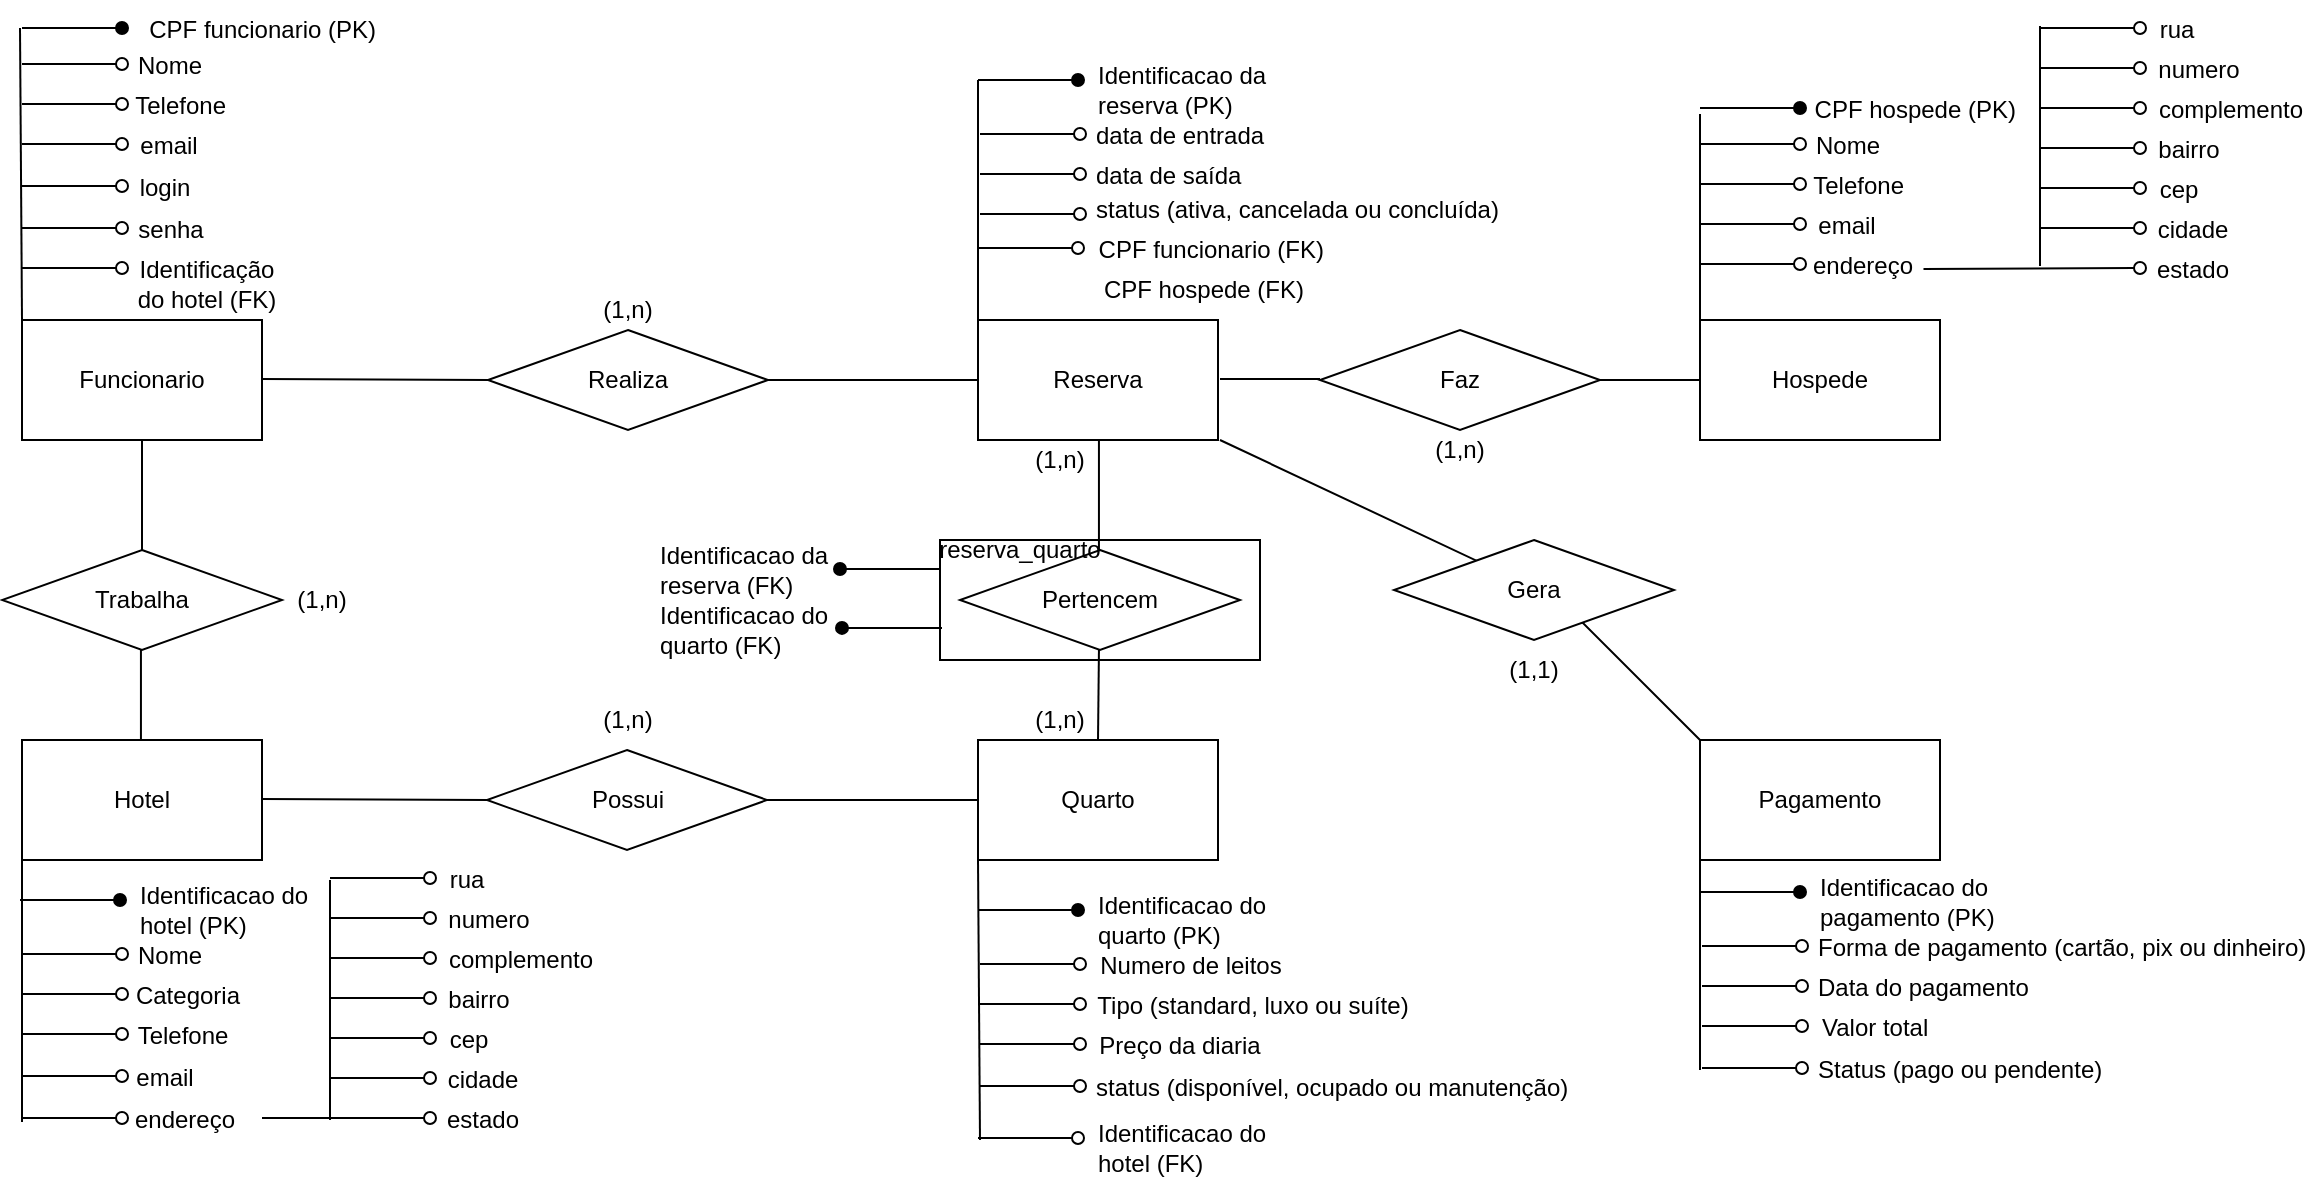<mxfile version="27.2.0">
  <diagram name="Página-1" id="DI8ZqAq87P7aCY76CuN6">
    <mxGraphModel dx="872" dy="473" grid="1" gridSize="10" guides="1" tooltips="1" connect="1" arrows="1" fold="1" page="1" pageScale="1" pageWidth="827" pageHeight="1169" math="0" shadow="0">
      <root>
        <mxCell id="0" />
        <mxCell id="1" parent="0" />
        <mxCell id="oVBurB7gHKjNDLbgg1Ga-71" value="" style="rounded=0;whiteSpace=wrap;html=1;" parent="1" vertex="1">
          <mxGeometry x="500" y="280" width="160" height="60" as="geometry" />
        </mxCell>
        <mxCell id="KaHhwijKdOxmR4VrckLU-152" value="" style="group" parent="1" vertex="1" connectable="0">
          <mxGeometry x="40" y="380" width="266" height="205" as="geometry" />
        </mxCell>
        <mxCell id="KaHhwijKdOxmR4VrckLU-2" value="Hotel" style="rounded=0;whiteSpace=wrap;html=1;" parent="KaHhwijKdOxmR4VrckLU-152" vertex="1">
          <mxGeometry x="1" width="120" height="60" as="geometry" />
        </mxCell>
        <mxCell id="KaHhwijKdOxmR4VrckLU-45" value="" style="endArrow=oval;html=1;rounded=0;endFill=1;" parent="KaHhwijKdOxmR4VrckLU-152" edge="1">
          <mxGeometry width="50" height="50" relative="1" as="geometry">
            <mxPoint y="80" as="sourcePoint" />
            <mxPoint x="50" y="80" as="targetPoint" />
          </mxGeometry>
        </mxCell>
        <mxCell id="KaHhwijKdOxmR4VrckLU-46" value="Identificacao do hotel (PK)" style="text;html=1;align=left;verticalAlign=middle;whiteSpace=wrap;rounded=0;" parent="KaHhwijKdOxmR4VrckLU-152" vertex="1">
          <mxGeometry x="58" y="70" width="111" height="30" as="geometry" />
        </mxCell>
        <mxCell id="KaHhwijKdOxmR4VrckLU-47" value="" style="endArrow=oval;html=1;rounded=0;endFill=0;" parent="KaHhwijKdOxmR4VrckLU-152" edge="1">
          <mxGeometry width="50" height="50" relative="1" as="geometry">
            <mxPoint x="1" y="107" as="sourcePoint" />
            <mxPoint x="51" y="107" as="targetPoint" />
          </mxGeometry>
        </mxCell>
        <mxCell id="KaHhwijKdOxmR4VrckLU-48" value="Nome" style="text;html=1;align=right;verticalAlign=middle;whiteSpace=wrap;rounded=0;" parent="KaHhwijKdOxmR4VrckLU-152" vertex="1">
          <mxGeometry x="61.25" y="93" width="31.5" height="30" as="geometry" />
        </mxCell>
        <mxCell id="KaHhwijKdOxmR4VrckLU-49" value="" style="endArrow=oval;html=1;rounded=0;endFill=0;" parent="KaHhwijKdOxmR4VrckLU-152" edge="1">
          <mxGeometry width="50" height="50" relative="1" as="geometry">
            <mxPoint x="1" y="127" as="sourcePoint" />
            <mxPoint x="51" y="127" as="targetPoint" />
          </mxGeometry>
        </mxCell>
        <mxCell id="KaHhwijKdOxmR4VrckLU-50" value="Categoria" style="text;html=1;align=right;verticalAlign=middle;whiteSpace=wrap;rounded=0;" parent="KaHhwijKdOxmR4VrckLU-152" vertex="1">
          <mxGeometry x="66.25" y="113" width="46" height="30" as="geometry" />
        </mxCell>
        <mxCell id="KaHhwijKdOxmR4VrckLU-51" value="" style="endArrow=oval;html=1;rounded=0;endFill=0;" parent="KaHhwijKdOxmR4VrckLU-152" edge="1">
          <mxGeometry width="50" height="50" relative="1" as="geometry">
            <mxPoint x="1" y="147" as="sourcePoint" />
            <mxPoint x="51" y="147" as="targetPoint" />
          </mxGeometry>
        </mxCell>
        <mxCell id="KaHhwijKdOxmR4VrckLU-52" value="Telefone" style="text;html=1;align=center;verticalAlign=middle;whiteSpace=wrap;rounded=0;" parent="KaHhwijKdOxmR4VrckLU-152" vertex="1">
          <mxGeometry x="66.25" y="133" width="31" height="30" as="geometry" />
        </mxCell>
        <mxCell id="KaHhwijKdOxmR4VrckLU-53" value="" style="endArrow=oval;html=1;rounded=0;endFill=0;" parent="KaHhwijKdOxmR4VrckLU-152" edge="1">
          <mxGeometry width="50" height="50" relative="1" as="geometry">
            <mxPoint x="1" y="168" as="sourcePoint" />
            <mxPoint x="51" y="168" as="targetPoint" />
          </mxGeometry>
        </mxCell>
        <mxCell id="KaHhwijKdOxmR4VrckLU-54" value="email" style="text;html=1;align=center;verticalAlign=middle;whiteSpace=wrap;rounded=0;" parent="KaHhwijKdOxmR4VrckLU-152" vertex="1">
          <mxGeometry x="57" y="154" width="31" height="30" as="geometry" />
        </mxCell>
        <mxCell id="KaHhwijKdOxmR4VrckLU-55" value="endereço" style="text;html=1;align=center;verticalAlign=middle;whiteSpace=wrap;rounded=0;" parent="KaHhwijKdOxmR4VrckLU-152" vertex="1">
          <mxGeometry x="66.5" y="175" width="31" height="30" as="geometry" />
        </mxCell>
        <mxCell id="KaHhwijKdOxmR4VrckLU-56" value="" style="endArrow=oval;html=1;rounded=0;endFill=0;" parent="KaHhwijKdOxmR4VrckLU-152" edge="1">
          <mxGeometry width="50" height="50" relative="1" as="geometry">
            <mxPoint x="1" y="189" as="sourcePoint" />
            <mxPoint x="51" y="189" as="targetPoint" />
          </mxGeometry>
        </mxCell>
        <mxCell id="KaHhwijKdOxmR4VrckLU-57" value="" style="endArrow=none;html=1;rounded=0;exitX=0;exitY=0;exitDx=0;exitDy=0;" parent="KaHhwijKdOxmR4VrckLU-152" edge="1">
          <mxGeometry width="50" height="50" relative="1" as="geometry">
            <mxPoint x="1" y="191" as="sourcePoint" />
            <mxPoint x="1" y="60" as="targetPoint" />
          </mxGeometry>
        </mxCell>
        <mxCell id="KaHhwijKdOxmR4VrckLU-58" value="rua" style="text;html=1;align=center;verticalAlign=middle;whiteSpace=wrap;rounded=0;" parent="KaHhwijKdOxmR4VrckLU-152" vertex="1">
          <mxGeometry x="208" y="55" width="31" height="30" as="geometry" />
        </mxCell>
        <mxCell id="KaHhwijKdOxmR4VrckLU-59" value="" style="endArrow=oval;html=1;rounded=0;endFill=0;" parent="KaHhwijKdOxmR4VrckLU-152" edge="1">
          <mxGeometry width="50" height="50" relative="1" as="geometry">
            <mxPoint x="155" y="69" as="sourcePoint" />
            <mxPoint x="205" y="69" as="targetPoint" />
          </mxGeometry>
        </mxCell>
        <mxCell id="KaHhwijKdOxmR4VrckLU-66" value="numero" style="text;html=1;align=center;verticalAlign=middle;whiteSpace=wrap;rounded=0;" parent="KaHhwijKdOxmR4VrckLU-152" vertex="1">
          <mxGeometry x="219" y="75" width="31" height="30" as="geometry" />
        </mxCell>
        <mxCell id="KaHhwijKdOxmR4VrckLU-67" value="" style="endArrow=oval;html=1;rounded=0;endFill=0;" parent="KaHhwijKdOxmR4VrckLU-152" edge="1">
          <mxGeometry width="50" height="50" relative="1" as="geometry">
            <mxPoint x="155" y="89" as="sourcePoint" />
            <mxPoint x="205" y="89" as="targetPoint" />
          </mxGeometry>
        </mxCell>
        <mxCell id="KaHhwijKdOxmR4VrckLU-68" value="complemento" style="text;html=1;align=center;verticalAlign=middle;whiteSpace=wrap;rounded=0;" parent="KaHhwijKdOxmR4VrckLU-152" vertex="1">
          <mxGeometry x="235" y="95" width="31" height="30" as="geometry" />
        </mxCell>
        <mxCell id="KaHhwijKdOxmR4VrckLU-69" value="" style="endArrow=oval;html=1;rounded=0;endFill=0;" parent="KaHhwijKdOxmR4VrckLU-152" edge="1">
          <mxGeometry width="50" height="50" relative="1" as="geometry">
            <mxPoint x="155" y="109" as="sourcePoint" />
            <mxPoint x="205" y="109" as="targetPoint" />
          </mxGeometry>
        </mxCell>
        <mxCell id="KaHhwijKdOxmR4VrckLU-70" value="bairro" style="text;html=1;align=center;verticalAlign=middle;whiteSpace=wrap;rounded=0;" parent="KaHhwijKdOxmR4VrckLU-152" vertex="1">
          <mxGeometry x="214" y="115" width="31" height="30" as="geometry" />
        </mxCell>
        <mxCell id="KaHhwijKdOxmR4VrckLU-71" value="" style="endArrow=oval;html=1;rounded=0;endFill=0;" parent="KaHhwijKdOxmR4VrckLU-152" edge="1">
          <mxGeometry width="50" height="50" relative="1" as="geometry">
            <mxPoint x="155" y="129" as="sourcePoint" />
            <mxPoint x="205" y="129" as="targetPoint" />
          </mxGeometry>
        </mxCell>
        <mxCell id="KaHhwijKdOxmR4VrckLU-74" value="cep" style="text;html=1;align=center;verticalAlign=middle;whiteSpace=wrap;rounded=0;" parent="KaHhwijKdOxmR4VrckLU-152" vertex="1">
          <mxGeometry x="209" y="135" width="31" height="30" as="geometry" />
        </mxCell>
        <mxCell id="KaHhwijKdOxmR4VrckLU-75" value="" style="endArrow=oval;html=1;rounded=0;endFill=0;" parent="KaHhwijKdOxmR4VrckLU-152" edge="1">
          <mxGeometry width="50" height="50" relative="1" as="geometry">
            <mxPoint x="155" y="149" as="sourcePoint" />
            <mxPoint x="205" y="149" as="targetPoint" />
          </mxGeometry>
        </mxCell>
        <mxCell id="KaHhwijKdOxmR4VrckLU-76" value="cidade" style="text;html=1;align=center;verticalAlign=middle;whiteSpace=wrap;rounded=0;" parent="KaHhwijKdOxmR4VrckLU-152" vertex="1">
          <mxGeometry x="216" y="155" width="31" height="30" as="geometry" />
        </mxCell>
        <mxCell id="KaHhwijKdOxmR4VrckLU-77" value="" style="endArrow=oval;html=1;rounded=0;endFill=0;" parent="KaHhwijKdOxmR4VrckLU-152" edge="1">
          <mxGeometry width="50" height="50" relative="1" as="geometry">
            <mxPoint x="155" y="169" as="sourcePoint" />
            <mxPoint x="205" y="169" as="targetPoint" />
          </mxGeometry>
        </mxCell>
        <mxCell id="KaHhwijKdOxmR4VrckLU-78" value="estado" style="text;html=1;align=center;verticalAlign=middle;whiteSpace=wrap;rounded=0;" parent="KaHhwijKdOxmR4VrckLU-152" vertex="1">
          <mxGeometry x="216" y="175" width="31" height="30" as="geometry" />
        </mxCell>
        <mxCell id="KaHhwijKdOxmR4VrckLU-79" value="" style="endArrow=oval;html=1;rounded=0;endFill=0;" parent="KaHhwijKdOxmR4VrckLU-152" edge="1">
          <mxGeometry width="50" height="50" relative="1" as="geometry">
            <mxPoint x="121" y="189" as="sourcePoint" />
            <mxPoint x="205" y="189" as="targetPoint" />
          </mxGeometry>
        </mxCell>
        <mxCell id="KaHhwijKdOxmR4VrckLU-80" value="" style="endArrow=none;html=1;rounded=0;" parent="KaHhwijKdOxmR4VrckLU-152" edge="1">
          <mxGeometry width="50" height="50" relative="1" as="geometry">
            <mxPoint x="155" y="190" as="sourcePoint" />
            <mxPoint x="155" y="70" as="targetPoint" />
          </mxGeometry>
        </mxCell>
        <mxCell id="oVBurB7gHKjNDLbgg1Ga-35" value="" style="endArrow=none;html=1;rounded=0;entryX=1;entryY=0.5;entryDx=0;entryDy=0;exitX=0;exitY=0.5;exitDx=0;exitDy=0;" parent="KaHhwijKdOxmR4VrckLU-152" source="oVBurB7gHKjNDLbgg1Ga-33" edge="1">
          <mxGeometry width="50" height="50" relative="1" as="geometry">
            <mxPoint x="227" y="29.47" as="sourcePoint" />
            <mxPoint x="121" y="29.47" as="targetPoint" />
          </mxGeometry>
        </mxCell>
        <mxCell id="oVBurB7gHKjNDLbgg1Ga-33" value="Possui" style="rhombus;whiteSpace=wrap;html=1;" parent="1" vertex="1">
          <mxGeometry x="273.5" y="385" width="140" height="50" as="geometry" />
        </mxCell>
        <mxCell id="oVBurB7gHKjNDLbgg1Ga-34" value="" style="endArrow=none;html=1;rounded=0;entryX=1;entryY=0.5;entryDx=0;entryDy=0;" parent="1" target="oVBurB7gHKjNDLbgg1Ga-33" edge="1">
          <mxGeometry width="50" height="50" relative="1" as="geometry">
            <mxPoint x="520" y="410" as="sourcePoint" />
            <mxPoint x="500" y="495" as="targetPoint" />
          </mxGeometry>
        </mxCell>
        <mxCell id="oVBurB7gHKjNDLbgg1Ga-39" value="Trabalha" style="rhombus;whiteSpace=wrap;html=1;" parent="1" vertex="1">
          <mxGeometry x="31" y="285" width="140" height="50" as="geometry" />
        </mxCell>
        <mxCell id="oVBurB7gHKjNDLbgg1Ga-40" value="" style="endArrow=none;html=1;rounded=0;exitX=0.5;exitY=0;exitDx=0;exitDy=0;entryX=0.5;entryY=1;entryDx=0;entryDy=0;" parent="1" source="oVBurB7gHKjNDLbgg1Ga-39" target="KaHhwijKdOxmR4VrckLU-1" edge="1">
          <mxGeometry width="50" height="50" relative="1" as="geometry">
            <mxPoint x="450" y="335" as="sourcePoint" />
            <mxPoint x="100" y="235" as="targetPoint" />
          </mxGeometry>
        </mxCell>
        <mxCell id="oVBurB7gHKjNDLbgg1Ga-41" value="" style="endArrow=none;html=1;rounded=0;exitX=0.5;exitY=0;exitDx=0;exitDy=0;entryX=0.5;entryY=1;entryDx=0;entryDy=0;" parent="1" edge="1">
          <mxGeometry width="50" height="50" relative="1" as="geometry">
            <mxPoint x="100.47" y="380" as="sourcePoint" />
            <mxPoint x="100.47" y="335" as="targetPoint" />
          </mxGeometry>
        </mxCell>
        <mxCell id="oVBurB7gHKjNDLbgg1Ga-44" value="Realiza" style="rhombus;whiteSpace=wrap;html=1;" parent="1" vertex="1">
          <mxGeometry x="274" y="175" width="140" height="50" as="geometry" />
        </mxCell>
        <mxCell id="oVBurB7gHKjNDLbgg1Ga-45" value="" style="endArrow=none;html=1;rounded=0;exitX=1;exitY=0.5;exitDx=0;exitDy=0;entryX=0;entryY=0.5;entryDx=0;entryDy=0;" parent="1" source="oVBurB7gHKjNDLbgg1Ga-44" target="KaHhwijKdOxmR4VrckLU-5" edge="1">
          <mxGeometry width="50" height="50" relative="1" as="geometry">
            <mxPoint x="450" y="335" as="sourcePoint" />
            <mxPoint x="500" y="285" as="targetPoint" />
          </mxGeometry>
        </mxCell>
        <mxCell id="oVBurB7gHKjNDLbgg1Ga-46" value="" style="endArrow=none;html=1;rounded=0;exitX=1;exitY=0.5;exitDx=0;exitDy=0;entryX=0;entryY=0.5;entryDx=0;entryDy=0;" parent="1" target="oVBurB7gHKjNDLbgg1Ga-44" edge="1">
          <mxGeometry width="50" height="50" relative="1" as="geometry">
            <mxPoint x="161" y="199.47" as="sourcePoint" />
            <mxPoint x="260" y="199.47" as="targetPoint" />
          </mxGeometry>
        </mxCell>
        <mxCell id="oVBurB7gHKjNDLbgg1Ga-49" value="Pertencem" style="rhombus;whiteSpace=wrap;html=1;" parent="1" vertex="1">
          <mxGeometry x="510" y="285" width="140" height="50" as="geometry" />
        </mxCell>
        <mxCell id="oVBurB7gHKjNDLbgg1Ga-50" value="" style="endArrow=none;html=1;rounded=0;exitX=0.5;exitY=0;exitDx=0;exitDy=0;entryX=0.5;entryY=1;entryDx=0;entryDy=0;" parent="1" edge="1">
          <mxGeometry width="50" height="50" relative="1" as="geometry">
            <mxPoint x="579.47" y="285" as="sourcePoint" />
            <mxPoint x="579.47" y="230" as="targetPoint" />
          </mxGeometry>
        </mxCell>
        <mxCell id="oVBurB7gHKjNDLbgg1Ga-51" value="" style="endArrow=none;html=1;rounded=0;entryX=0.5;entryY=1;entryDx=0;entryDy=0;exitX=0.5;exitY=0;exitDx=0;exitDy=0;" parent="1" source="KaHhwijKdOxmR4VrckLU-3" edge="1">
          <mxGeometry width="50" height="50" relative="1" as="geometry">
            <mxPoint x="579" y="375" as="sourcePoint" />
            <mxPoint x="579.47" y="335" as="targetPoint" />
          </mxGeometry>
        </mxCell>
        <mxCell id="oVBurB7gHKjNDLbgg1Ga-55" value="" style="group" parent="1" vertex="1" connectable="0">
          <mxGeometry x="880" y="10" width="258" height="220" as="geometry" />
        </mxCell>
        <mxCell id="KaHhwijKdOxmR4VrckLU-4" value="Hospede" style="rounded=0;whiteSpace=wrap;html=1;" parent="oVBurB7gHKjNDLbgg1Ga-55" vertex="1">
          <mxGeometry y="160" width="120" height="60" as="geometry" />
        </mxCell>
        <mxCell id="KaHhwijKdOxmR4VrckLU-98" value="" style="endArrow=oval;html=1;rounded=0;endFill=1;" parent="oVBurB7gHKjNDLbgg1Ga-55" edge="1">
          <mxGeometry width="50" height="50" relative="1" as="geometry">
            <mxPoint y="54" as="sourcePoint" />
            <mxPoint x="50" y="54" as="targetPoint" />
          </mxGeometry>
        </mxCell>
        <mxCell id="KaHhwijKdOxmR4VrckLU-99" value="CPF hospede (PK)" style="text;html=1;align=right;verticalAlign=middle;whiteSpace=wrap;rounded=0;" parent="oVBurB7gHKjNDLbgg1Ga-55" vertex="1">
          <mxGeometry x="57" y="40" width="103" height="30" as="geometry" />
        </mxCell>
        <mxCell id="KaHhwijKdOxmR4VrckLU-100" value="" style="endArrow=oval;html=1;rounded=0;endFill=0;" parent="oVBurB7gHKjNDLbgg1Ga-55" edge="1">
          <mxGeometry width="50" height="50" relative="1" as="geometry">
            <mxPoint y="72" as="sourcePoint" />
            <mxPoint x="50" y="72" as="targetPoint" />
          </mxGeometry>
        </mxCell>
        <mxCell id="KaHhwijKdOxmR4VrckLU-101" value="Nome" style="text;html=1;align=right;verticalAlign=middle;whiteSpace=wrap;rounded=0;" parent="oVBurB7gHKjNDLbgg1Ga-55" vertex="1">
          <mxGeometry x="60.25" y="58" width="31.5" height="30" as="geometry" />
        </mxCell>
        <mxCell id="KaHhwijKdOxmR4VrckLU-102" value="" style="endArrow=oval;html=1;rounded=0;endFill=0;" parent="oVBurB7gHKjNDLbgg1Ga-55" edge="1">
          <mxGeometry width="50" height="50" relative="1" as="geometry">
            <mxPoint y="92" as="sourcePoint" />
            <mxPoint x="50" y="92" as="targetPoint" />
          </mxGeometry>
        </mxCell>
        <mxCell id="KaHhwijKdOxmR4VrckLU-103" value="Telefone" style="text;html=1;align=right;verticalAlign=middle;whiteSpace=wrap;rounded=0;" parent="oVBurB7gHKjNDLbgg1Ga-55" vertex="1">
          <mxGeometry x="58" y="78" width="46" height="30" as="geometry" />
        </mxCell>
        <mxCell id="KaHhwijKdOxmR4VrckLU-104" value="" style="endArrow=oval;html=1;rounded=0;endFill=0;" parent="oVBurB7gHKjNDLbgg1Ga-55" edge="1">
          <mxGeometry width="50" height="50" relative="1" as="geometry">
            <mxPoint y="112" as="sourcePoint" />
            <mxPoint x="50" y="112" as="targetPoint" />
          </mxGeometry>
        </mxCell>
        <mxCell id="KaHhwijKdOxmR4VrckLU-105" value="email" style="text;html=1;align=center;verticalAlign=middle;whiteSpace=wrap;rounded=0;" parent="oVBurB7gHKjNDLbgg1Ga-55" vertex="1">
          <mxGeometry x="58" y="98" width="31" height="30" as="geometry" />
        </mxCell>
        <mxCell id="KaHhwijKdOxmR4VrckLU-134" value="rua" style="text;html=1;align=center;verticalAlign=middle;whiteSpace=wrap;rounded=0;" parent="oVBurB7gHKjNDLbgg1Ga-55" vertex="1">
          <mxGeometry x="223" width="31" height="30" as="geometry" />
        </mxCell>
        <mxCell id="KaHhwijKdOxmR4VrckLU-135" value="" style="endArrow=oval;html=1;rounded=0;endFill=0;" parent="oVBurB7gHKjNDLbgg1Ga-55" edge="1">
          <mxGeometry width="50" height="50" relative="1" as="geometry">
            <mxPoint x="170" y="14" as="sourcePoint" />
            <mxPoint x="220" y="14" as="targetPoint" />
          </mxGeometry>
        </mxCell>
        <mxCell id="KaHhwijKdOxmR4VrckLU-136" value="numero" style="text;html=1;align=center;verticalAlign=middle;whiteSpace=wrap;rounded=0;" parent="oVBurB7gHKjNDLbgg1Ga-55" vertex="1">
          <mxGeometry x="234" y="20" width="31" height="30" as="geometry" />
        </mxCell>
        <mxCell id="KaHhwijKdOxmR4VrckLU-137" value="" style="endArrow=oval;html=1;rounded=0;endFill=0;" parent="oVBurB7gHKjNDLbgg1Ga-55" edge="1">
          <mxGeometry width="50" height="50" relative="1" as="geometry">
            <mxPoint x="170" y="34" as="sourcePoint" />
            <mxPoint x="220" y="34" as="targetPoint" />
          </mxGeometry>
        </mxCell>
        <mxCell id="KaHhwijKdOxmR4VrckLU-138" value="" style="endArrow=oval;html=1;rounded=0;endFill=0;" parent="oVBurB7gHKjNDLbgg1Ga-55" edge="1">
          <mxGeometry width="50" height="50" relative="1" as="geometry">
            <mxPoint x="170" y="54" as="sourcePoint" />
            <mxPoint x="220" y="54" as="targetPoint" />
          </mxGeometry>
        </mxCell>
        <mxCell id="KaHhwijKdOxmR4VrckLU-139" value="bairro" style="text;html=1;align=center;verticalAlign=middle;whiteSpace=wrap;rounded=0;" parent="oVBurB7gHKjNDLbgg1Ga-55" vertex="1">
          <mxGeometry x="229" y="60" width="31" height="30" as="geometry" />
        </mxCell>
        <mxCell id="KaHhwijKdOxmR4VrckLU-140" value="" style="endArrow=oval;html=1;rounded=0;endFill=0;" parent="oVBurB7gHKjNDLbgg1Ga-55" edge="1">
          <mxGeometry width="50" height="50" relative="1" as="geometry">
            <mxPoint x="170" y="74" as="sourcePoint" />
            <mxPoint x="220" y="74" as="targetPoint" />
          </mxGeometry>
        </mxCell>
        <mxCell id="KaHhwijKdOxmR4VrckLU-141" value="cep" style="text;html=1;align=center;verticalAlign=middle;whiteSpace=wrap;rounded=0;" parent="oVBurB7gHKjNDLbgg1Ga-55" vertex="1">
          <mxGeometry x="224" y="80" width="31" height="30" as="geometry" />
        </mxCell>
        <mxCell id="KaHhwijKdOxmR4VrckLU-142" value="" style="endArrow=oval;html=1;rounded=0;endFill=0;" parent="oVBurB7gHKjNDLbgg1Ga-55" edge="1">
          <mxGeometry width="50" height="50" relative="1" as="geometry">
            <mxPoint x="170" y="94" as="sourcePoint" />
            <mxPoint x="220" y="94" as="targetPoint" />
          </mxGeometry>
        </mxCell>
        <mxCell id="KaHhwijKdOxmR4VrckLU-143" value="cidade" style="text;html=1;align=center;verticalAlign=middle;whiteSpace=wrap;rounded=0;" parent="oVBurB7gHKjNDLbgg1Ga-55" vertex="1">
          <mxGeometry x="231" y="100" width="31" height="30" as="geometry" />
        </mxCell>
        <mxCell id="KaHhwijKdOxmR4VrckLU-144" value="" style="endArrow=oval;html=1;rounded=0;endFill=0;" parent="oVBurB7gHKjNDLbgg1Ga-55" edge="1">
          <mxGeometry width="50" height="50" relative="1" as="geometry">
            <mxPoint x="170" y="114" as="sourcePoint" />
            <mxPoint x="220" y="114" as="targetPoint" />
          </mxGeometry>
        </mxCell>
        <mxCell id="KaHhwijKdOxmR4VrckLU-145" value="estado" style="text;html=1;align=center;verticalAlign=middle;whiteSpace=wrap;rounded=0;" parent="oVBurB7gHKjNDLbgg1Ga-55" vertex="1">
          <mxGeometry x="231" y="120" width="31" height="30" as="geometry" />
        </mxCell>
        <mxCell id="KaHhwijKdOxmR4VrckLU-146" value="" style="endArrow=oval;html=1;rounded=0;endFill=0;" parent="oVBurB7gHKjNDLbgg1Ga-55" edge="1">
          <mxGeometry width="50" height="50" relative="1" as="geometry">
            <mxPoint x="111.75" y="134.47" as="sourcePoint" />
            <mxPoint x="220" y="134" as="targetPoint" />
          </mxGeometry>
        </mxCell>
        <mxCell id="KaHhwijKdOxmR4VrckLU-147" value="" style="endArrow=none;html=1;rounded=0;" parent="oVBurB7gHKjNDLbgg1Ga-55" edge="1">
          <mxGeometry width="50" height="50" relative="1" as="geometry">
            <mxPoint x="170" y="133" as="sourcePoint" />
            <mxPoint x="170" y="13" as="targetPoint" />
          </mxGeometry>
        </mxCell>
        <mxCell id="KaHhwijKdOxmR4VrckLU-148" value="endereço" style="text;html=1;align=center;verticalAlign=middle;whiteSpace=wrap;rounded=0;" parent="oVBurB7gHKjNDLbgg1Ga-55" vertex="1">
          <mxGeometry x="65.5" y="118" width="31" height="30" as="geometry" />
        </mxCell>
        <mxCell id="KaHhwijKdOxmR4VrckLU-149" value="" style="endArrow=oval;html=1;rounded=0;endFill=0;" parent="oVBurB7gHKjNDLbgg1Ga-55" edge="1">
          <mxGeometry width="50" height="50" relative="1" as="geometry">
            <mxPoint y="132" as="sourcePoint" />
            <mxPoint x="50" y="132" as="targetPoint" />
          </mxGeometry>
        </mxCell>
        <mxCell id="KaHhwijKdOxmR4VrckLU-150" value="" style="endArrow=none;html=1;rounded=0;" parent="oVBurB7gHKjNDLbgg1Ga-55" edge="1">
          <mxGeometry width="50" height="50" relative="1" as="geometry">
            <mxPoint y="160" as="sourcePoint" />
            <mxPoint y="57" as="targetPoint" />
          </mxGeometry>
        </mxCell>
        <mxCell id="KaHhwijKdOxmR4VrckLU-183" value="complemento" style="text;html=1;align=center;verticalAlign=middle;whiteSpace=wrap;rounded=0;" parent="oVBurB7gHKjNDLbgg1Ga-55" vertex="1">
          <mxGeometry x="250" y="40" width="31" height="30" as="geometry" />
        </mxCell>
        <mxCell id="oVBurB7gHKjNDLbgg1Ga-56" value="" style="group" parent="1" vertex="1" connectable="0">
          <mxGeometry x="880" y="380" width="307.5" height="180" as="geometry" />
        </mxCell>
        <mxCell id="oVBurB7gHKjNDLbgg1Ga-14" value="Forma de pagamento (cartão, pix ou dinheiro)" style="text;html=1;align=left;verticalAlign=middle;whiteSpace=wrap;rounded=0;" parent="oVBurB7gHKjNDLbgg1Ga-56" vertex="1">
          <mxGeometry x="57" y="89" width="250.5" height="30" as="geometry" />
        </mxCell>
        <mxCell id="KaHhwijKdOxmR4VrckLU-81" value="Pagamento" style="rounded=0;whiteSpace=wrap;html=1;" parent="oVBurB7gHKjNDLbgg1Ga-56" vertex="1">
          <mxGeometry width="120" height="60" as="geometry" />
        </mxCell>
        <mxCell id="oVBurB7gHKjNDLbgg1Ga-11" value="Status (pago ou pendente)" style="text;html=1;align=left;verticalAlign=middle;whiteSpace=wrap;rounded=0;" parent="oVBurB7gHKjNDLbgg1Ga-56" vertex="1">
          <mxGeometry x="57" y="150" width="150.5" height="30" as="geometry" />
        </mxCell>
        <mxCell id="oVBurB7gHKjNDLbgg1Ga-12" value="" style="endArrow=oval;html=1;rounded=0;endFill=1;" parent="oVBurB7gHKjNDLbgg1Ga-56" edge="1">
          <mxGeometry width="50" height="50" relative="1" as="geometry">
            <mxPoint y="76" as="sourcePoint" />
            <mxPoint x="50" y="76" as="targetPoint" />
          </mxGeometry>
        </mxCell>
        <mxCell id="oVBurB7gHKjNDLbgg1Ga-13" value="" style="endArrow=oval;html=1;rounded=0;endFill=0;" parent="oVBurB7gHKjNDLbgg1Ga-56" edge="1">
          <mxGeometry width="50" height="50" relative="1" as="geometry">
            <mxPoint x="1" y="103" as="sourcePoint" />
            <mxPoint x="51" y="103" as="targetPoint" />
          </mxGeometry>
        </mxCell>
        <mxCell id="oVBurB7gHKjNDLbgg1Ga-15" value="" style="endArrow=oval;html=1;rounded=0;endFill=0;" parent="oVBurB7gHKjNDLbgg1Ga-56" edge="1">
          <mxGeometry width="50" height="50" relative="1" as="geometry">
            <mxPoint x="1" y="123" as="sourcePoint" />
            <mxPoint x="51" y="123" as="targetPoint" />
          </mxGeometry>
        </mxCell>
        <mxCell id="oVBurB7gHKjNDLbgg1Ga-16" value="Data do pagamento" style="text;html=1;align=left;verticalAlign=middle;whiteSpace=wrap;rounded=0;" parent="oVBurB7gHKjNDLbgg1Ga-56" vertex="1">
          <mxGeometry x="57" y="109" width="160.75" height="30" as="geometry" />
        </mxCell>
        <mxCell id="oVBurB7gHKjNDLbgg1Ga-17" value="" style="endArrow=oval;html=1;rounded=0;endFill=0;" parent="oVBurB7gHKjNDLbgg1Ga-56" edge="1">
          <mxGeometry width="50" height="50" relative="1" as="geometry">
            <mxPoint x="1" y="143" as="sourcePoint" />
            <mxPoint x="51" y="143" as="targetPoint" />
          </mxGeometry>
        </mxCell>
        <mxCell id="oVBurB7gHKjNDLbgg1Ga-18" value="Valor total" style="text;html=1;align=left;verticalAlign=middle;whiteSpace=wrap;rounded=0;" parent="oVBurB7gHKjNDLbgg1Ga-56" vertex="1">
          <mxGeometry x="59" y="129" width="83.75" height="30" as="geometry" />
        </mxCell>
        <mxCell id="oVBurB7gHKjNDLbgg1Ga-19" value="" style="endArrow=oval;html=1;rounded=0;endFill=0;" parent="oVBurB7gHKjNDLbgg1Ga-56" edge="1">
          <mxGeometry width="50" height="50" relative="1" as="geometry">
            <mxPoint x="1" y="164" as="sourcePoint" />
            <mxPoint x="51" y="164" as="targetPoint" />
          </mxGeometry>
        </mxCell>
        <mxCell id="oVBurB7gHKjNDLbgg1Ga-20" value="Identificacao do pagamento (PK)" style="text;html=1;align=left;verticalAlign=middle;whiteSpace=wrap;rounded=0;" parent="oVBurB7gHKjNDLbgg1Ga-56" vertex="1">
          <mxGeometry x="58" y="66" width="111" height="30" as="geometry" />
        </mxCell>
        <mxCell id="oVBurB7gHKjNDLbgg1Ga-21" value="" style="endArrow=none;html=1;rounded=0;entryX=0;entryY=1;entryDx=0;entryDy=0;" parent="oVBurB7gHKjNDLbgg1Ga-56" target="KaHhwijKdOxmR4VrckLU-81" edge="1">
          <mxGeometry width="50" height="50" relative="1" as="geometry">
            <mxPoint y="165" as="sourcePoint" />
            <mxPoint x="-30" y="130" as="targetPoint" />
          </mxGeometry>
        </mxCell>
        <mxCell id="oVBurB7gHKjNDLbgg1Ga-59" value="" style="endArrow=none;html=1;rounded=0;exitX=0;exitY=0.5;exitDx=0;exitDy=0;" parent="1" source="KaHhwijKdOxmR4VrckLU-4" edge="1">
          <mxGeometry width="50" height="50" relative="1" as="geometry">
            <mxPoint x="800" y="380" as="sourcePoint" />
            <mxPoint x="830" y="200" as="targetPoint" />
          </mxGeometry>
        </mxCell>
        <mxCell id="oVBurB7gHKjNDLbgg1Ga-63" value="" style="endArrow=none;html=1;rounded=0;exitX=0;exitY=0;exitDx=0;exitDy=0;" parent="1" source="KaHhwijKdOxmR4VrckLU-81" edge="1">
          <mxGeometry width="50" height="50" relative="1" as="geometry">
            <mxPoint x="770" y="330" as="sourcePoint" />
            <mxPoint x="640" y="230" as="targetPoint" />
            <Array as="points">
              <mxPoint x="810" y="310" />
            </Array>
          </mxGeometry>
        </mxCell>
        <mxCell id="oVBurB7gHKjNDLbgg1Ga-58" value="Gera" style="rhombus;whiteSpace=wrap;html=1;" parent="1" vertex="1">
          <mxGeometry x="727" y="280" width="140" height="50" as="geometry" />
        </mxCell>
        <mxCell id="oVBurB7gHKjNDLbgg1Ga-66" value="(1,1)" style="text;html=1;align=center;verticalAlign=middle;whiteSpace=wrap;rounded=0;" parent="1" vertex="1">
          <mxGeometry x="767" y="330" width="60" height="30" as="geometry" />
        </mxCell>
        <mxCell id="oVBurB7gHKjNDLbgg1Ga-67" value="(1,n)" style="text;html=1;align=center;verticalAlign=middle;whiteSpace=wrap;rounded=0;" parent="1" vertex="1">
          <mxGeometry x="313.5" y="355" width="60" height="30" as="geometry" />
        </mxCell>
        <mxCell id="oVBurB7gHKjNDLbgg1Ga-68" value="(1,n)" style="text;html=1;align=center;verticalAlign=middle;whiteSpace=wrap;rounded=0;" parent="1" vertex="1">
          <mxGeometry x="314" y="150" width="60" height="30" as="geometry" />
        </mxCell>
        <mxCell id="oVBurB7gHKjNDLbgg1Ga-69" value="(1,n)" style="text;html=1;align=center;verticalAlign=middle;whiteSpace=wrap;rounded=0;" parent="1" vertex="1">
          <mxGeometry x="161" y="295" width="60" height="30" as="geometry" />
        </mxCell>
        <mxCell id="oVBurB7gHKjNDLbgg1Ga-72" value="reserva_quarto" style="text;html=1;align=center;verticalAlign=middle;whiteSpace=wrap;rounded=0;" parent="1" vertex="1">
          <mxGeometry x="510" y="270" width="60" height="30" as="geometry" />
        </mxCell>
        <mxCell id="oVBurB7gHKjNDLbgg1Ga-73" value="" style="endArrow=none;html=1;rounded=0;endFill=1;startFill=1;startArrow=oval;" parent="1" edge="1">
          <mxGeometry width="50" height="50" relative="1" as="geometry">
            <mxPoint x="450" y="294.47" as="sourcePoint" />
            <mxPoint x="500" y="294.47" as="targetPoint" />
          </mxGeometry>
        </mxCell>
        <mxCell id="oVBurB7gHKjNDLbgg1Ga-74" value="Identificacao da reserva (FK)" style="text;html=1;align=left;verticalAlign=middle;whiteSpace=wrap;rounded=0;" parent="1" vertex="1">
          <mxGeometry x="358" y="280" width="111" height="30" as="geometry" />
        </mxCell>
        <mxCell id="oVBurB7gHKjNDLbgg1Ga-87" value="Identificacao do quarto (FK)" style="text;html=1;align=left;verticalAlign=middle;whiteSpace=wrap;rounded=0;" parent="1" vertex="1">
          <mxGeometry x="358" y="310" width="111" height="30" as="geometry" />
        </mxCell>
        <mxCell id="oVBurB7gHKjNDLbgg1Ga-88" value="" style="endArrow=none;html=1;rounded=0;endFill=1;startFill=1;startArrow=oval;" parent="1" edge="1">
          <mxGeometry width="50" height="50" relative="1" as="geometry">
            <mxPoint x="451" y="323.95" as="sourcePoint" />
            <mxPoint x="501" y="323.95" as="targetPoint" />
          </mxGeometry>
        </mxCell>
        <mxCell id="oVBurB7gHKjNDLbgg1Ga-89" value="(1,n)" style="text;html=1;align=center;verticalAlign=middle;whiteSpace=wrap;rounded=0;" parent="1" vertex="1">
          <mxGeometry x="530" y="225" width="60" height="30" as="geometry" />
        </mxCell>
        <mxCell id="oVBurB7gHKjNDLbgg1Ga-90" value="(1,n)" style="text;html=1;align=center;verticalAlign=middle;whiteSpace=wrap;rounded=0;" parent="1" vertex="1">
          <mxGeometry x="530" y="355" width="60" height="30" as="geometry" />
        </mxCell>
        <mxCell id="fDfyd0VEdmGdM0HIdxn--3" value="" style="group" parent="1" vertex="1" connectable="0">
          <mxGeometry x="40" y="10" width="180" height="220" as="geometry" />
        </mxCell>
        <mxCell id="KaHhwijKdOxmR4VrckLU-8" value="" style="endArrow=oval;html=1;rounded=0;endFill=1;" parent="fDfyd0VEdmGdM0HIdxn--3" edge="1">
          <mxGeometry width="50" height="50" relative="1" as="geometry">
            <mxPoint x="1" y="14" as="sourcePoint" />
            <mxPoint x="51" y="14" as="targetPoint" />
          </mxGeometry>
        </mxCell>
        <mxCell id="KaHhwijKdOxmR4VrckLU-17" value="" style="endArrow=oval;html=1;rounded=0;endFill=0;" parent="fDfyd0VEdmGdM0HIdxn--3" edge="1">
          <mxGeometry width="50" height="50" relative="1" as="geometry">
            <mxPoint x="1" y="32" as="sourcePoint" />
            <mxPoint x="51" y="32" as="targetPoint" />
          </mxGeometry>
        </mxCell>
        <mxCell id="KaHhwijKdOxmR4VrckLU-18" value="Nome" style="text;html=1;align=right;verticalAlign=middle;whiteSpace=wrap;rounded=0;" parent="fDfyd0VEdmGdM0HIdxn--3" vertex="1">
          <mxGeometry x="61.25" y="18" width="31.5" height="30" as="geometry" />
        </mxCell>
        <mxCell id="KaHhwijKdOxmR4VrckLU-21" value="" style="endArrow=oval;html=1;rounded=0;endFill=0;" parent="fDfyd0VEdmGdM0HIdxn--3" edge="1">
          <mxGeometry width="50" height="50" relative="1" as="geometry">
            <mxPoint x="1" y="52" as="sourcePoint" />
            <mxPoint x="51" y="52" as="targetPoint" />
          </mxGeometry>
        </mxCell>
        <mxCell id="KaHhwijKdOxmR4VrckLU-22" value="Telefone" style="text;html=1;align=right;verticalAlign=middle;whiteSpace=wrap;rounded=0;" parent="fDfyd0VEdmGdM0HIdxn--3" vertex="1">
          <mxGeometry x="59" y="38" width="46" height="30" as="geometry" />
        </mxCell>
        <mxCell id="KaHhwijKdOxmR4VrckLU-23" value="" style="endArrow=oval;html=1;rounded=0;endFill=0;" parent="fDfyd0VEdmGdM0HIdxn--3" edge="1">
          <mxGeometry width="50" height="50" relative="1" as="geometry">
            <mxPoint x="1" y="72" as="sourcePoint" />
            <mxPoint x="51" y="72" as="targetPoint" />
          </mxGeometry>
        </mxCell>
        <mxCell id="KaHhwijKdOxmR4VrckLU-24" value="email" style="text;html=1;align=center;verticalAlign=middle;whiteSpace=wrap;rounded=0;" parent="fDfyd0VEdmGdM0HIdxn--3" vertex="1">
          <mxGeometry x="59" y="58" width="31" height="30" as="geometry" />
        </mxCell>
        <mxCell id="KaHhwijKdOxmR4VrckLU-27" value="" style="endArrow=oval;html=1;rounded=0;endFill=0;" parent="fDfyd0VEdmGdM0HIdxn--3" edge="1">
          <mxGeometry width="50" height="50" relative="1" as="geometry">
            <mxPoint x="1" y="93" as="sourcePoint" />
            <mxPoint x="51" y="93" as="targetPoint" />
          </mxGeometry>
        </mxCell>
        <mxCell id="KaHhwijKdOxmR4VrckLU-28" value="login" style="text;html=1;align=center;verticalAlign=middle;whiteSpace=wrap;rounded=0;" parent="fDfyd0VEdmGdM0HIdxn--3" vertex="1">
          <mxGeometry x="57" y="79" width="31" height="30" as="geometry" />
        </mxCell>
        <mxCell id="KaHhwijKdOxmR4VrckLU-30" value="" style="endArrow=oval;html=1;rounded=0;endFill=0;" parent="fDfyd0VEdmGdM0HIdxn--3" edge="1">
          <mxGeometry width="50" height="50" relative="1" as="geometry">
            <mxPoint x="1" y="114" as="sourcePoint" />
            <mxPoint x="51" y="114" as="targetPoint" />
          </mxGeometry>
        </mxCell>
        <mxCell id="KaHhwijKdOxmR4VrckLU-9" value="CPF funcionario (PK)" style="text;html=1;align=right;verticalAlign=middle;whiteSpace=wrap;rounded=0;" parent="fDfyd0VEdmGdM0HIdxn--3" vertex="1">
          <mxGeometry x="58" width="122" height="30" as="geometry" />
        </mxCell>
        <mxCell id="KaHhwijKdOxmR4VrckLU-1" value="Funcionario" style="rounded=0;whiteSpace=wrap;html=1;" parent="fDfyd0VEdmGdM0HIdxn--3" vertex="1">
          <mxGeometry x="1" y="160" width="120" height="60" as="geometry" />
        </mxCell>
        <mxCell id="KaHhwijKdOxmR4VrckLU-11" value="" style="endArrow=none;html=1;rounded=0;exitX=0;exitY=0;exitDx=0;exitDy=0;" parent="fDfyd0VEdmGdM0HIdxn--3" source="KaHhwijKdOxmR4VrckLU-1" edge="1">
          <mxGeometry width="50" height="50" relative="1" as="geometry">
            <mxPoint x="1" y="125" as="sourcePoint" />
            <mxPoint y="14" as="targetPoint" />
          </mxGeometry>
        </mxCell>
        <mxCell id="KaHhwijKdOxmR4VrckLU-29" value="senha" style="text;html=1;align=center;verticalAlign=middle;whiteSpace=wrap;rounded=0;" parent="fDfyd0VEdmGdM0HIdxn--3" vertex="1">
          <mxGeometry x="60" y="100" width="31" height="30" as="geometry" />
        </mxCell>
        <mxCell id="fDfyd0VEdmGdM0HIdxn--1" value="Identificação do hotel (FK)" style="text;html=1;align=center;verticalAlign=middle;whiteSpace=wrap;rounded=0;" parent="fDfyd0VEdmGdM0HIdxn--3" vertex="1">
          <mxGeometry x="57" y="127" width="73" height="30" as="geometry" />
        </mxCell>
        <mxCell id="fDfyd0VEdmGdM0HIdxn--2" value="" style="endArrow=oval;html=1;rounded=0;endFill=0;" parent="fDfyd0VEdmGdM0HIdxn--3" edge="1">
          <mxGeometry width="50" height="50" relative="1" as="geometry">
            <mxPoint x="1" y="134" as="sourcePoint" />
            <mxPoint x="51" y="134" as="targetPoint" />
          </mxGeometry>
        </mxCell>
        <mxCell id="fDfyd0VEdmGdM0HIdxn--6" value="" style="group" parent="1" vertex="1" connectable="0">
          <mxGeometry x="519" y="380" width="300" height="219" as="geometry" />
        </mxCell>
        <mxCell id="KaHhwijKdOxmR4VrckLU-91" value="status (disponível, ocupado ou manutenção)" style="text;html=1;align=left;verticalAlign=middle;whiteSpace=wrap;rounded=0;" parent="fDfyd0VEdmGdM0HIdxn--6" vertex="1">
          <mxGeometry x="57" y="159" width="243" height="30" as="geometry" />
        </mxCell>
        <mxCell id="fDfyd0VEdmGdM0HIdxn--4" value="" style="endArrow=oval;html=1;rounded=0;endFill=0;" parent="fDfyd0VEdmGdM0HIdxn--6" edge="1">
          <mxGeometry width="50" height="50" relative="1" as="geometry">
            <mxPoint y="199" as="sourcePoint" />
            <mxPoint x="50" y="199" as="targetPoint" />
          </mxGeometry>
        </mxCell>
        <mxCell id="fDfyd0VEdmGdM0HIdxn--5" value="Identificacao do hotel (FK)" style="text;html=1;align=left;verticalAlign=middle;whiteSpace=wrap;rounded=0;" parent="fDfyd0VEdmGdM0HIdxn--6" vertex="1">
          <mxGeometry x="58" y="189" width="111" height="30" as="geometry" />
        </mxCell>
        <mxCell id="KaHhwijKdOxmR4VrckLU-3" value="Quarto" style="rounded=0;whiteSpace=wrap;html=1;" parent="fDfyd0VEdmGdM0HIdxn--6" vertex="1">
          <mxGeometry width="120" height="60" as="geometry" />
        </mxCell>
        <mxCell id="KaHhwijKdOxmR4VrckLU-83" value="" style="endArrow=oval;html=1;rounded=0;endFill=1;" parent="fDfyd0VEdmGdM0HIdxn--6" edge="1">
          <mxGeometry width="50" height="50" relative="1" as="geometry">
            <mxPoint y="85" as="sourcePoint" />
            <mxPoint x="50" y="85" as="targetPoint" />
          </mxGeometry>
        </mxCell>
        <mxCell id="KaHhwijKdOxmR4VrckLU-84" value="" style="endArrow=oval;html=1;rounded=0;endFill=0;" parent="fDfyd0VEdmGdM0HIdxn--6" edge="1">
          <mxGeometry width="50" height="50" relative="1" as="geometry">
            <mxPoint x="1" y="112" as="sourcePoint" />
            <mxPoint x="51" y="112" as="targetPoint" />
          </mxGeometry>
        </mxCell>
        <mxCell id="KaHhwijKdOxmR4VrckLU-85" value="Numero de leitos" style="text;html=1;align=center;verticalAlign=middle;whiteSpace=wrap;rounded=0;" parent="fDfyd0VEdmGdM0HIdxn--6" vertex="1">
          <mxGeometry x="57" y="98" width="98.75" height="30" as="geometry" />
        </mxCell>
        <mxCell id="KaHhwijKdOxmR4VrckLU-86" value="" style="endArrow=oval;html=1;rounded=0;endFill=0;" parent="fDfyd0VEdmGdM0HIdxn--6" edge="1">
          <mxGeometry width="50" height="50" relative="1" as="geometry">
            <mxPoint x="1" y="132" as="sourcePoint" />
            <mxPoint x="51" y="132" as="targetPoint" />
          </mxGeometry>
        </mxCell>
        <mxCell id="KaHhwijKdOxmR4VrckLU-87" value="Tipo (standard, luxo ou suíte)" style="text;html=1;align=center;verticalAlign=middle;whiteSpace=wrap;rounded=0;" parent="fDfyd0VEdmGdM0HIdxn--6" vertex="1">
          <mxGeometry x="57" y="118" width="160.75" height="30" as="geometry" />
        </mxCell>
        <mxCell id="KaHhwijKdOxmR4VrckLU-88" value="" style="endArrow=oval;html=1;rounded=0;endFill=0;" parent="fDfyd0VEdmGdM0HIdxn--6" edge="1">
          <mxGeometry width="50" height="50" relative="1" as="geometry">
            <mxPoint x="1" y="152" as="sourcePoint" />
            <mxPoint x="51" y="152" as="targetPoint" />
          </mxGeometry>
        </mxCell>
        <mxCell id="KaHhwijKdOxmR4VrckLU-89" value="Preço da diaria" style="text;html=1;align=center;verticalAlign=middle;whiteSpace=wrap;rounded=0;" parent="fDfyd0VEdmGdM0HIdxn--6" vertex="1">
          <mxGeometry x="59" y="138" width="83.75" height="30" as="geometry" />
        </mxCell>
        <mxCell id="KaHhwijKdOxmR4VrckLU-90" value="" style="endArrow=oval;html=1;rounded=0;endFill=0;" parent="fDfyd0VEdmGdM0HIdxn--6" edge="1">
          <mxGeometry width="50" height="50" relative="1" as="geometry">
            <mxPoint x="1" y="173" as="sourcePoint" />
            <mxPoint x="51" y="173" as="targetPoint" />
          </mxGeometry>
        </mxCell>
        <mxCell id="KaHhwijKdOxmR4VrckLU-94" value="Identificacao do quarto (PK)" style="text;html=1;align=left;verticalAlign=middle;whiteSpace=wrap;rounded=0;" parent="fDfyd0VEdmGdM0HIdxn--6" vertex="1">
          <mxGeometry x="58" y="75" width="111" height="30" as="geometry" />
        </mxCell>
        <mxCell id="KaHhwijKdOxmR4VrckLU-96" value="" style="endArrow=none;html=1;rounded=0;entryX=0;entryY=1;entryDx=0;entryDy=0;" parent="fDfyd0VEdmGdM0HIdxn--6" target="KaHhwijKdOxmR4VrckLU-3" edge="1">
          <mxGeometry width="50" height="50" relative="1" as="geometry">
            <mxPoint x="1" y="200" as="sourcePoint" />
            <mxPoint x="120" y="135" as="targetPoint" />
          </mxGeometry>
        </mxCell>
        <mxCell id="KaHhwijKdOxmR4VrckLU-5" value="Reserva" style="rounded=0;whiteSpace=wrap;html=1;" parent="1" vertex="1">
          <mxGeometry x="519" y="170" width="120" height="60" as="geometry" />
        </mxCell>
        <mxCell id="oVBurB7gHKjNDLbgg1Ga-1" value="" style="endArrow=oval;html=1;rounded=0;endFill=1;" parent="1" edge="1">
          <mxGeometry width="50" height="50" relative="1" as="geometry">
            <mxPoint x="519" y="50" as="sourcePoint" />
            <mxPoint x="569" y="50" as="targetPoint" />
          </mxGeometry>
        </mxCell>
        <mxCell id="oVBurB7gHKjNDLbgg1Ga-2" value="" style="endArrow=oval;html=1;rounded=0;endFill=0;" parent="1" edge="1">
          <mxGeometry width="50" height="50" relative="1" as="geometry">
            <mxPoint x="520" y="77" as="sourcePoint" />
            <mxPoint x="570" y="77" as="targetPoint" />
          </mxGeometry>
        </mxCell>
        <mxCell id="oVBurB7gHKjNDLbgg1Ga-3" value="data de entrada" style="text;html=1;align=left;verticalAlign=middle;whiteSpace=wrap;rounded=0;" parent="1" vertex="1">
          <mxGeometry x="576" y="63" width="98.75" height="30" as="geometry" />
        </mxCell>
        <mxCell id="oVBurB7gHKjNDLbgg1Ga-4" value="" style="endArrow=oval;html=1;rounded=0;endFill=0;" parent="1" edge="1">
          <mxGeometry width="50" height="50" relative="1" as="geometry">
            <mxPoint x="520" y="97" as="sourcePoint" />
            <mxPoint x="570" y="97" as="targetPoint" />
          </mxGeometry>
        </mxCell>
        <mxCell id="oVBurB7gHKjNDLbgg1Ga-5" value="data de saída" style="text;html=1;align=left;verticalAlign=middle;whiteSpace=wrap;rounded=0;" parent="1" vertex="1">
          <mxGeometry x="576" y="83" width="160.75" height="30" as="geometry" />
        </mxCell>
        <mxCell id="oVBurB7gHKjNDLbgg1Ga-6" value="" style="endArrow=oval;html=1;rounded=0;endFill=0;" parent="1" edge="1">
          <mxGeometry width="50" height="50" relative="1" as="geometry">
            <mxPoint x="520" y="117" as="sourcePoint" />
            <mxPoint x="570" y="117" as="targetPoint" />
          </mxGeometry>
        </mxCell>
        <mxCell id="oVBurB7gHKjNDLbgg1Ga-7" value="status (ativa, cancelada ou concluída)" style="text;html=1;align=left;verticalAlign=middle;whiteSpace=wrap;rounded=0;" parent="1" vertex="1">
          <mxGeometry x="576" y="100" width="211" height="30" as="geometry" />
        </mxCell>
        <mxCell id="oVBurB7gHKjNDLbgg1Ga-9" value="Identificacao da reserva (PK)" style="text;html=1;align=left;verticalAlign=middle;whiteSpace=wrap;rounded=0;" parent="1" vertex="1">
          <mxGeometry x="577" y="40" width="111" height="30" as="geometry" />
        </mxCell>
        <mxCell id="oVBurB7gHKjNDLbgg1Ga-10" value="" style="endArrow=none;html=1;rounded=0;exitX=0;exitY=0;exitDx=0;exitDy=0;" parent="1" source="KaHhwijKdOxmR4VrckLU-5" edge="1">
          <mxGeometry width="50" height="50" relative="1" as="geometry">
            <mxPoint x="409" y="195" as="sourcePoint" />
            <mxPoint x="519" y="50" as="targetPoint" />
          </mxGeometry>
        </mxCell>
        <mxCell id="oVBurB7gHKjNDLbgg1Ga-57" value="Faz" style="rhombus;whiteSpace=wrap;html=1;" parent="1" vertex="1">
          <mxGeometry x="690" y="175" width="140" height="50" as="geometry" />
        </mxCell>
        <mxCell id="oVBurB7gHKjNDLbgg1Ga-60" value="" style="endArrow=none;html=1;rounded=0;exitX=0;exitY=0.5;exitDx=0;exitDy=0;" parent="1" edge="1">
          <mxGeometry width="50" height="50" relative="1" as="geometry">
            <mxPoint x="690" y="199.47" as="sourcePoint" />
            <mxPoint x="640" y="199.47" as="targetPoint" />
          </mxGeometry>
        </mxCell>
        <mxCell id="oVBurB7gHKjNDLbgg1Ga-65" value="(1,n)" style="text;html=1;align=center;verticalAlign=middle;whiteSpace=wrap;rounded=0;" parent="1" vertex="1">
          <mxGeometry x="730" y="220" width="60" height="30" as="geometry" />
        </mxCell>
        <mxCell id="fDfyd0VEdmGdM0HIdxn--7" value="" style="endArrow=oval;html=1;rounded=0;endFill=0;" parent="1" edge="1">
          <mxGeometry width="50" height="50" relative="1" as="geometry">
            <mxPoint x="519" y="134" as="sourcePoint" />
            <mxPoint x="569" y="134" as="targetPoint" />
          </mxGeometry>
        </mxCell>
        <mxCell id="fDfyd0VEdmGdM0HIdxn--8" value="CPF funcionario (FK)" style="text;html=1;align=right;verticalAlign=middle;whiteSpace=wrap;rounded=0;" parent="1" vertex="1">
          <mxGeometry x="570" y="120" width="124" height="30" as="geometry" />
        </mxCell>
        <mxCell id="g74yB4if8BZxtYhMySkf-1" value="CPF hospede (FK)" style="text;html=1;align=center;verticalAlign=middle;whiteSpace=wrap;rounded=0;" vertex="1" parent="1">
          <mxGeometry x="570" y="140" width="124" height="30" as="geometry" />
        </mxCell>
      </root>
    </mxGraphModel>
  </diagram>
</mxfile>
